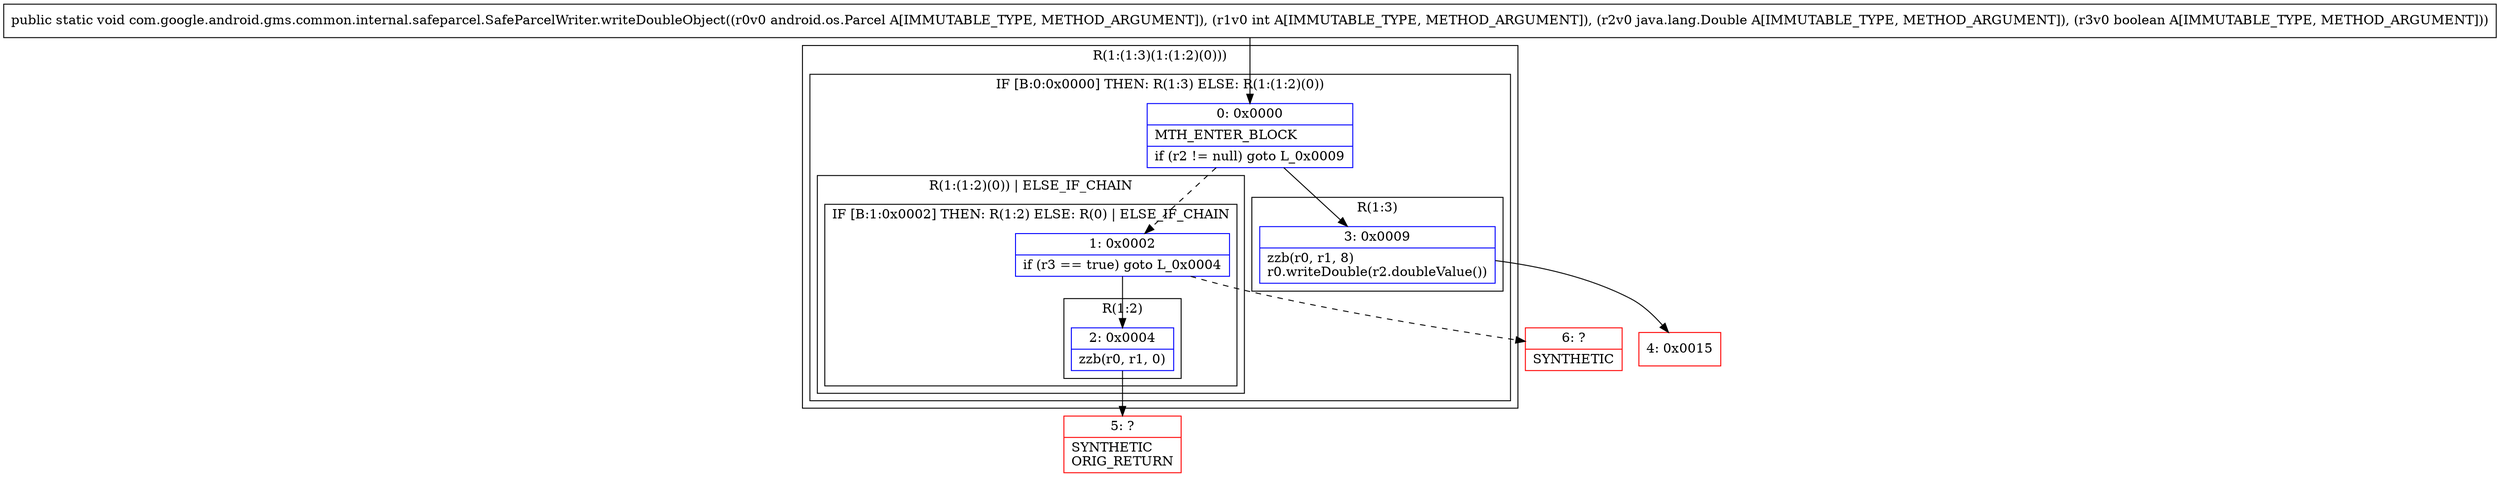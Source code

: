 digraph "CFG forcom.google.android.gms.common.internal.safeparcel.SafeParcelWriter.writeDoubleObject(Landroid\/os\/Parcel;ILjava\/lang\/Double;Z)V" {
subgraph cluster_Region_278208757 {
label = "R(1:(1:3)(1:(1:2)(0)))";
node [shape=record,color=blue];
subgraph cluster_IfRegion_1951527896 {
label = "IF [B:0:0x0000] THEN: R(1:3) ELSE: R(1:(1:2)(0))";
node [shape=record,color=blue];
Node_0 [shape=record,label="{0\:\ 0x0000|MTH_ENTER_BLOCK\l|if (r2 != null) goto L_0x0009\l}"];
subgraph cluster_Region_952377193 {
label = "R(1:3)";
node [shape=record,color=blue];
Node_3 [shape=record,label="{3\:\ 0x0009|zzb(r0, r1, 8)\lr0.writeDouble(r2.doubleValue())\l}"];
}
subgraph cluster_Region_806043132 {
label = "R(1:(1:2)(0)) | ELSE_IF_CHAIN\l";
node [shape=record,color=blue];
subgraph cluster_IfRegion_153104768 {
label = "IF [B:1:0x0002] THEN: R(1:2) ELSE: R(0) | ELSE_IF_CHAIN\l";
node [shape=record,color=blue];
Node_1 [shape=record,label="{1\:\ 0x0002|if (r3 == true) goto L_0x0004\l}"];
subgraph cluster_Region_1913965647 {
label = "R(1:2)";
node [shape=record,color=blue];
Node_2 [shape=record,label="{2\:\ 0x0004|zzb(r0, r1, 0)\l}"];
}
subgraph cluster_Region_1781774899 {
label = "R(0)";
node [shape=record,color=blue];
}
}
}
}
}
Node_4 [shape=record,color=red,label="{4\:\ 0x0015}"];
Node_5 [shape=record,color=red,label="{5\:\ ?|SYNTHETIC\lORIG_RETURN\l}"];
Node_6 [shape=record,color=red,label="{6\:\ ?|SYNTHETIC\l}"];
MethodNode[shape=record,label="{public static void com.google.android.gms.common.internal.safeparcel.SafeParcelWriter.writeDoubleObject((r0v0 android.os.Parcel A[IMMUTABLE_TYPE, METHOD_ARGUMENT]), (r1v0 int A[IMMUTABLE_TYPE, METHOD_ARGUMENT]), (r2v0 java.lang.Double A[IMMUTABLE_TYPE, METHOD_ARGUMENT]), (r3v0 boolean A[IMMUTABLE_TYPE, METHOD_ARGUMENT])) }"];
MethodNode -> Node_0;
Node_0 -> Node_1[style=dashed];
Node_0 -> Node_3;
Node_3 -> Node_4;
Node_1 -> Node_2;
Node_1 -> Node_6[style=dashed];
Node_2 -> Node_5;
}


